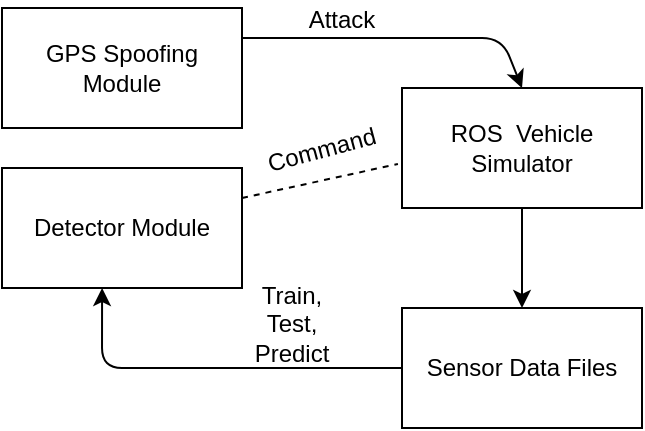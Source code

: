 <mxfile version="10.6.5" type="github"><diagram id="37szTXTP1jqIO5ZYHAhl" name="Page-1"><mxGraphModel dx="1634" dy="651" grid="1" gridSize="10" guides="1" tooltips="1" connect="1" arrows="1" fold="1" page="1" pageScale="1" pageWidth="850" pageHeight="1100" math="0" shadow="0"><root><mxCell id="0"/><mxCell id="1" parent="0"/><mxCell id="jh86p_KZ7rSzaeL-xMyP-2" value="GPS Spoofing Module" style="rounded=0;whiteSpace=wrap;html=1;" vertex="1" parent="1"><mxGeometry x="80" y="40" width="120" height="60" as="geometry"/></mxCell><mxCell id="jh86p_KZ7rSzaeL-xMyP-3" value="Detector Module" style="rounded=0;whiteSpace=wrap;html=1;" vertex="1" parent="1"><mxGeometry x="80" y="120" width="120" height="60" as="geometry"/></mxCell><mxCell id="jh86p_KZ7rSzaeL-xMyP-4" value="ROS&amp;nbsp; Vehicle Simulator" style="rounded=0;whiteSpace=wrap;html=1;" vertex="1" parent="1"><mxGeometry x="280" y="80" width="120" height="60" as="geometry"/></mxCell><mxCell id="jh86p_KZ7rSzaeL-xMyP-7" value="" style="endArrow=classic;html=1;entryX=0.5;entryY=0;entryDx=0;entryDy=0;exitX=1;exitY=0.25;exitDx=0;exitDy=0;" edge="1" parent="1" source="jh86p_KZ7rSzaeL-xMyP-2" target="jh86p_KZ7rSzaeL-xMyP-4"><mxGeometry width="50" height="50" relative="1" as="geometry"><mxPoint x="80" y="250" as="sourcePoint"/><mxPoint x="130" y="200" as="targetPoint"/><Array as="points"><mxPoint x="330" y="55"/></Array></mxGeometry></mxCell><mxCell id="jh86p_KZ7rSzaeL-xMyP-8" value="Sensor Data Files" style="rounded=0;whiteSpace=wrap;html=1;" vertex="1" parent="1"><mxGeometry x="280" y="190" width="120" height="60" as="geometry"/></mxCell><mxCell id="jh86p_KZ7rSzaeL-xMyP-9" value="" style="endArrow=classic;html=1;entryX=0.5;entryY=0;entryDx=0;entryDy=0;exitX=0.5;exitY=1;exitDx=0;exitDy=0;" edge="1" parent="1" source="jh86p_KZ7rSzaeL-xMyP-4" target="jh86p_KZ7rSzaeL-xMyP-8"><mxGeometry width="50" height="50" relative="1" as="geometry"><mxPoint x="80" y="320" as="sourcePoint"/><mxPoint x="130" y="270" as="targetPoint"/></mxGeometry></mxCell><mxCell id="jh86p_KZ7rSzaeL-xMyP-10" value="" style="endArrow=classic;html=1;exitX=0;exitY=0.5;exitDx=0;exitDy=0;entryX=0.417;entryY=1;entryDx=0;entryDy=0;entryPerimeter=0;" edge="1" parent="1" source="jh86p_KZ7rSzaeL-xMyP-8" target="jh86p_KZ7rSzaeL-xMyP-3"><mxGeometry width="50" height="50" relative="1" as="geometry"><mxPoint x="80" y="320" as="sourcePoint"/><mxPoint x="130" y="270" as="targetPoint"/><Array as="points"><mxPoint x="130" y="220"/></Array></mxGeometry></mxCell><mxCell id="jh86p_KZ7rSzaeL-xMyP-11" value="" style="endArrow=none;dashed=1;html=1;entryX=-0.017;entryY=0.633;entryDx=0;entryDy=0;entryPerimeter=0;exitX=1;exitY=0.25;exitDx=0;exitDy=0;" edge="1" parent="1" source="jh86p_KZ7rSzaeL-xMyP-3" target="jh86p_KZ7rSzaeL-xMyP-4"><mxGeometry width="50" height="50" relative="1" as="geometry"><mxPoint x="80" y="320" as="sourcePoint"/><mxPoint x="130" y="270" as="targetPoint"/></mxGeometry></mxCell><mxCell id="jh86p_KZ7rSzaeL-xMyP-12" value="Command" style="text;html=1;strokeColor=none;fillColor=none;align=center;verticalAlign=middle;whiteSpace=wrap;rounded=0;rotation=-15;" vertex="1" parent="1"><mxGeometry x="220" y="101" width="40" height="20" as="geometry"/></mxCell><mxCell id="jh86p_KZ7rSzaeL-xMyP-15" value="Attack" style="text;html=1;strokeColor=none;fillColor=none;align=center;verticalAlign=middle;whiteSpace=wrap;rounded=0;" vertex="1" parent="1"><mxGeometry x="230" y="36" width="40" height="20" as="geometry"/></mxCell><mxCell id="jh86p_KZ7rSzaeL-xMyP-16" value="Train, Test, Predict" style="text;html=1;strokeColor=none;fillColor=none;align=center;verticalAlign=middle;whiteSpace=wrap;rounded=0;" vertex="1" parent="1"><mxGeometry x="205" y="188" width="40" height="20" as="geometry"/></mxCell></root></mxGraphModel></diagram></mxfile>